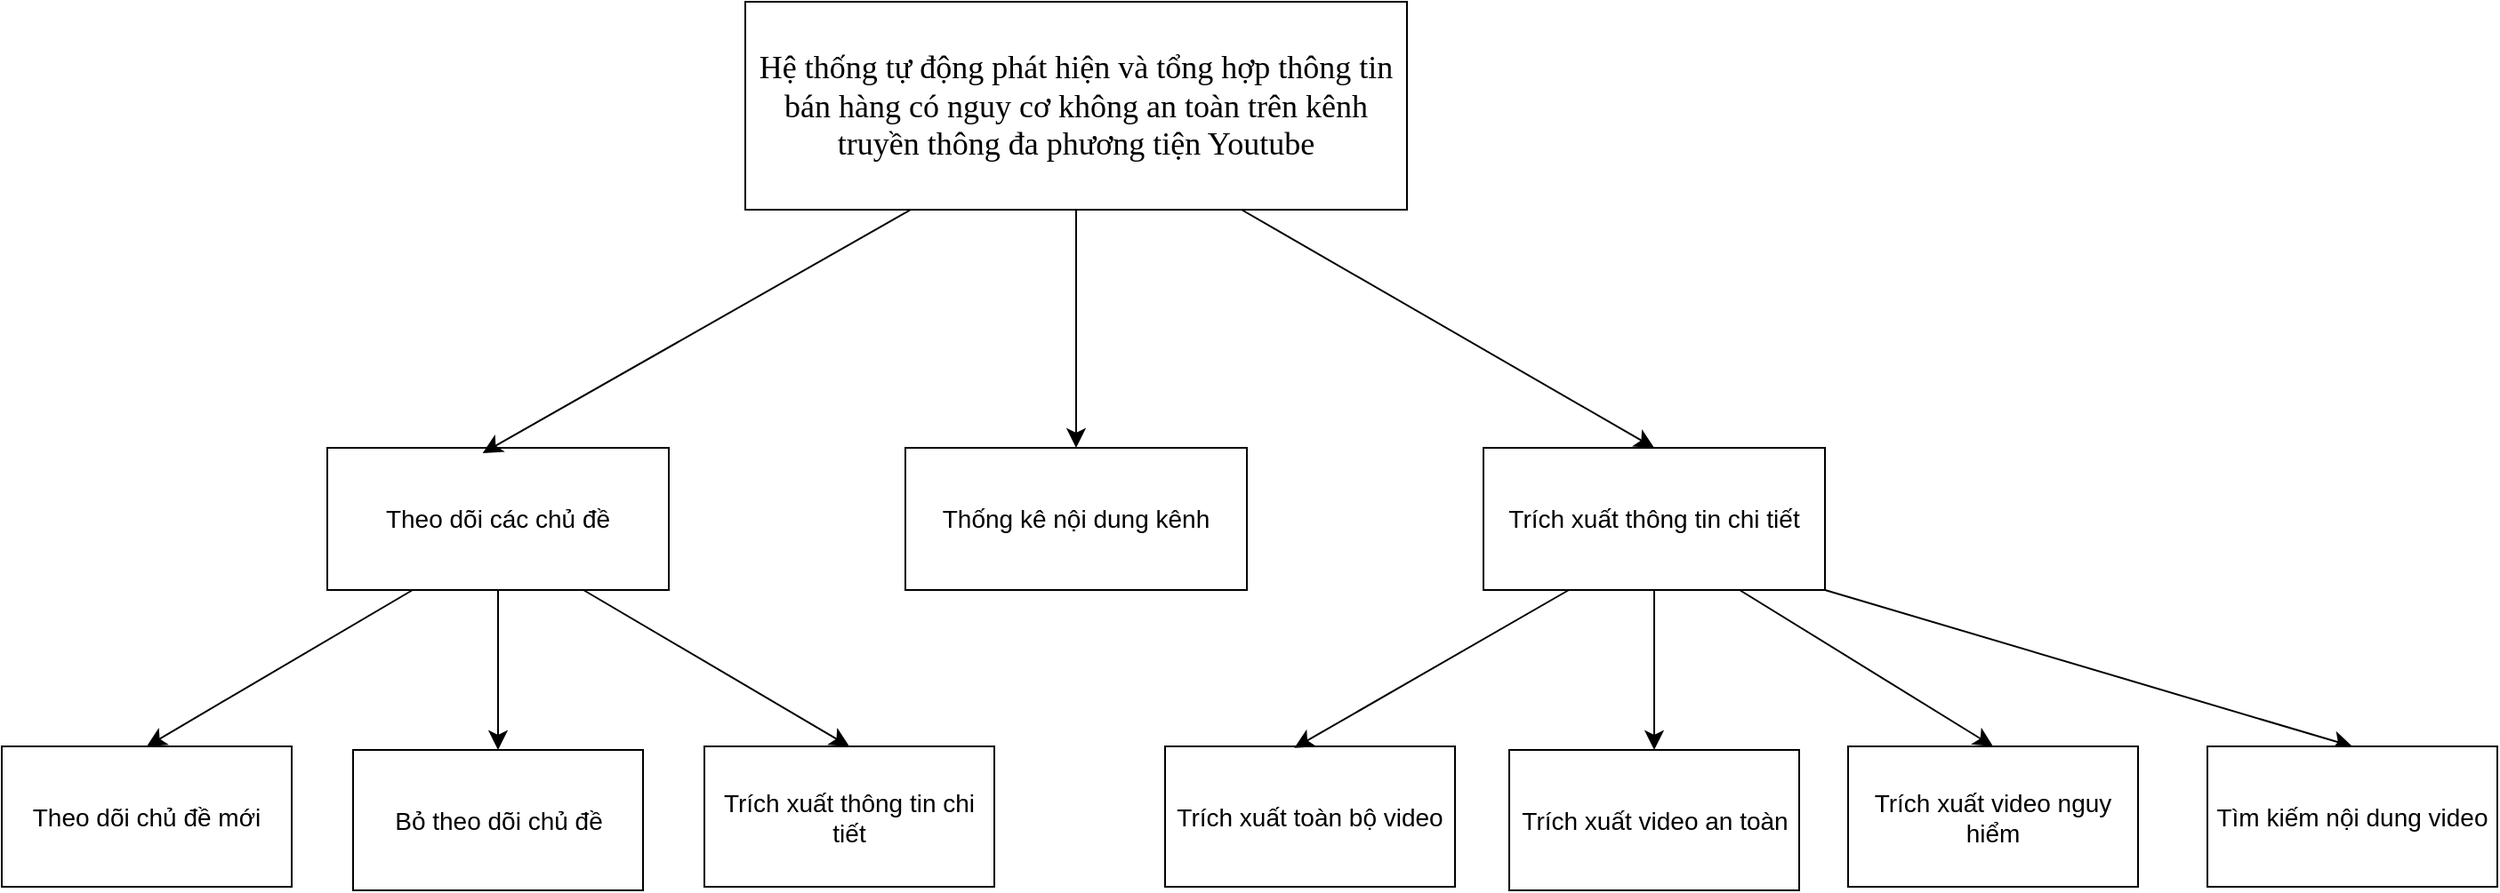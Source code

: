 <mxfile version="26.1.2">
  <diagram name="Trang-1" id="u9R_Ss8v2GXdOh6okT8r">
    <mxGraphModel dx="2887" dy="1727" grid="0" gridSize="10" guides="1" tooltips="1" connect="1" arrows="1" fold="1" page="0" pageScale="1" pageWidth="827" pageHeight="1169" math="0" shadow="0">
      <root>
        <mxCell id="0" />
        <mxCell id="1" parent="0" />
        <mxCell id="uucnDyj_kcVdqsxdAyJv-11" style="edgeStyle=none;curved=1;rounded=0;orthogonalLoop=1;jettySize=auto;html=1;exitX=0.5;exitY=1;exitDx=0;exitDy=0;fontSize=12;startSize=8;endSize=8;" edge="1" parent="1" source="uucnDyj_kcVdqsxdAyJv-1" target="uucnDyj_kcVdqsxdAyJv-6">
          <mxGeometry relative="1" as="geometry" />
        </mxCell>
        <mxCell id="uucnDyj_kcVdqsxdAyJv-13" style="edgeStyle=none;curved=1;rounded=0;orthogonalLoop=1;jettySize=auto;html=1;exitX=0.75;exitY=1;exitDx=0;exitDy=0;entryX=0.5;entryY=0;entryDx=0;entryDy=0;fontSize=12;startSize=8;endSize=8;" edge="1" parent="1" source="uucnDyj_kcVdqsxdAyJv-1" target="uucnDyj_kcVdqsxdAyJv-4">
          <mxGeometry relative="1" as="geometry" />
        </mxCell>
        <mxCell id="uucnDyj_kcVdqsxdAyJv-1" value="&lt;span style=&quot;font-family: &amp;quot;Times New Roman&amp;quot;, serif;&quot; lang=&quot;DE&quot;&gt;&lt;font style=&quot;font-size: 18px;&quot;&gt;Hệ thống tự động phát hiện và tổng hợp thông tin&lt;br&gt;bán hàng có nguy cơ không an toàn trên kênh truyền thông đa phương tiện Youtube&lt;/font&gt;&lt;/span&gt;" style="rounded=0;whiteSpace=wrap;html=1;fontSize=12;" vertex="1" parent="1">
          <mxGeometry x="-564" y="-561" width="372" height="117" as="geometry" />
        </mxCell>
        <mxCell id="uucnDyj_kcVdqsxdAyJv-30" style="edgeStyle=none;curved=1;rounded=0;orthogonalLoop=1;jettySize=auto;html=1;exitX=0.5;exitY=1;exitDx=0;exitDy=0;entryX=0.5;entryY=0;entryDx=0;entryDy=0;fontSize=12;startSize=8;endSize=8;" edge="1" parent="1" source="uucnDyj_kcVdqsxdAyJv-4" target="uucnDyj_kcVdqsxdAyJv-22">
          <mxGeometry relative="1" as="geometry" />
        </mxCell>
        <mxCell id="uucnDyj_kcVdqsxdAyJv-31" style="edgeStyle=none;curved=1;rounded=0;orthogonalLoop=1;jettySize=auto;html=1;exitX=0.75;exitY=1;exitDx=0;exitDy=0;entryX=0.5;entryY=0;entryDx=0;entryDy=0;fontSize=12;startSize=8;endSize=8;" edge="1" parent="1" source="uucnDyj_kcVdqsxdAyJv-4" target="uucnDyj_kcVdqsxdAyJv-20">
          <mxGeometry relative="1" as="geometry" />
        </mxCell>
        <mxCell id="uucnDyj_kcVdqsxdAyJv-32" style="edgeStyle=none;curved=1;rounded=0;orthogonalLoop=1;jettySize=auto;html=1;exitX=1;exitY=1;exitDx=0;exitDy=0;entryX=0.5;entryY=0;entryDx=0;entryDy=0;fontSize=12;startSize=8;endSize=8;" edge="1" parent="1" source="uucnDyj_kcVdqsxdAyJv-4" target="uucnDyj_kcVdqsxdAyJv-23">
          <mxGeometry relative="1" as="geometry" />
        </mxCell>
        <mxCell id="uucnDyj_kcVdqsxdAyJv-4" value="&lt;font style=&quot;font-size: 14px;&quot;&gt;Trích xuất thông tin chi tiết&lt;/font&gt;" style="rounded=0;whiteSpace=wrap;html=1;" vertex="1" parent="1">
          <mxGeometry x="-149" y="-310" width="192" height="80" as="geometry" />
        </mxCell>
        <mxCell id="uucnDyj_kcVdqsxdAyJv-6" value="&lt;span style=&quot;font-size: 14px;&quot;&gt;Thống kê nội dung kênh&lt;/span&gt;" style="rounded=0;whiteSpace=wrap;html=1;" vertex="1" parent="1">
          <mxGeometry x="-474" y="-310" width="192" height="80" as="geometry" />
        </mxCell>
        <mxCell id="uucnDyj_kcVdqsxdAyJv-26" style="edgeStyle=none;curved=1;rounded=0;orthogonalLoop=1;jettySize=auto;html=1;exitX=0.25;exitY=1;exitDx=0;exitDy=0;entryX=0.5;entryY=0;entryDx=0;entryDy=0;fontSize=12;startSize=8;endSize=8;" edge="1" parent="1" source="uucnDyj_kcVdqsxdAyJv-8" target="uucnDyj_kcVdqsxdAyJv-15">
          <mxGeometry relative="1" as="geometry" />
        </mxCell>
        <mxCell id="uucnDyj_kcVdqsxdAyJv-27" style="edgeStyle=none;curved=1;rounded=0;orthogonalLoop=1;jettySize=auto;html=1;exitX=0.5;exitY=1;exitDx=0;exitDy=0;entryX=0.5;entryY=0;entryDx=0;entryDy=0;fontSize=12;startSize=8;endSize=8;" edge="1" parent="1" source="uucnDyj_kcVdqsxdAyJv-8" target="uucnDyj_kcVdqsxdAyJv-16">
          <mxGeometry relative="1" as="geometry" />
        </mxCell>
        <mxCell id="uucnDyj_kcVdqsxdAyJv-28" style="edgeStyle=none;curved=1;rounded=0;orthogonalLoop=1;jettySize=auto;html=1;exitX=0.75;exitY=1;exitDx=0;exitDy=0;entryX=0.5;entryY=0;entryDx=0;entryDy=0;fontSize=12;startSize=8;endSize=8;" edge="1" parent="1" source="uucnDyj_kcVdqsxdAyJv-8" target="uucnDyj_kcVdqsxdAyJv-17">
          <mxGeometry relative="1" as="geometry" />
        </mxCell>
        <mxCell id="uucnDyj_kcVdqsxdAyJv-8" value="&lt;span style=&quot;font-size: 14px;&quot;&gt;Theo dõi các chủ đề&lt;/span&gt;" style="rounded=0;whiteSpace=wrap;html=1;" vertex="1" parent="1">
          <mxGeometry x="-799" y="-310" width="192" height="80" as="geometry" />
        </mxCell>
        <mxCell id="uucnDyj_kcVdqsxdAyJv-12" style="edgeStyle=none;curved=1;rounded=0;orthogonalLoop=1;jettySize=auto;html=1;exitX=0.25;exitY=1;exitDx=0;exitDy=0;entryX=0.455;entryY=0.037;entryDx=0;entryDy=0;entryPerimeter=0;fontSize=12;startSize=8;endSize=8;" edge="1" parent="1" source="uucnDyj_kcVdqsxdAyJv-1" target="uucnDyj_kcVdqsxdAyJv-8">
          <mxGeometry relative="1" as="geometry" />
        </mxCell>
        <mxCell id="uucnDyj_kcVdqsxdAyJv-15" value="&lt;span style=&quot;font-size: 14px;&quot;&gt;Theo dõi chủ đề mới&lt;/span&gt;" style="rounded=0;whiteSpace=wrap;html=1;" vertex="1" parent="1">
          <mxGeometry x="-982" y="-142" width="163" height="79" as="geometry" />
        </mxCell>
        <mxCell id="uucnDyj_kcVdqsxdAyJv-16" value="&lt;span style=&quot;font-size: 14px;&quot;&gt;Bỏ theo dõi chủ đề&lt;/span&gt;" style="rounded=0;whiteSpace=wrap;html=1;" vertex="1" parent="1">
          <mxGeometry x="-784.5" y="-140" width="163" height="79" as="geometry" />
        </mxCell>
        <mxCell id="uucnDyj_kcVdqsxdAyJv-17" value="&lt;span style=&quot;font-size: 14px;&quot;&gt;Trích xuất thông tin chi tiết&lt;/span&gt;" style="rounded=0;whiteSpace=wrap;html=1;" vertex="1" parent="1">
          <mxGeometry x="-587" y="-142" width="163" height="79" as="geometry" />
        </mxCell>
        <mxCell id="uucnDyj_kcVdqsxdAyJv-19" value="&lt;span style=&quot;font-size: 14px;&quot;&gt;Trích xuất toàn bộ video&lt;/span&gt;" style="rounded=0;whiteSpace=wrap;html=1;" vertex="1" parent="1">
          <mxGeometry x="-328" y="-142" width="163" height="79" as="geometry" />
        </mxCell>
        <mxCell id="uucnDyj_kcVdqsxdAyJv-20" value="&lt;span style=&quot;font-size: 14px;&quot;&gt;Trích xuất video nguy hiểm&lt;/span&gt;" style="rounded=0;whiteSpace=wrap;html=1;" vertex="1" parent="1">
          <mxGeometry x="56" y="-142" width="163" height="79" as="geometry" />
        </mxCell>
        <mxCell id="uucnDyj_kcVdqsxdAyJv-22" value="&lt;span style=&quot;font-size: 14px;&quot;&gt;Trích xuất video an toàn&lt;/span&gt;" style="rounded=0;whiteSpace=wrap;html=1;" vertex="1" parent="1">
          <mxGeometry x="-134.5" y="-140" width="163" height="79" as="geometry" />
        </mxCell>
        <mxCell id="uucnDyj_kcVdqsxdAyJv-23" value="&lt;span style=&quot;font-size: 14px;&quot;&gt;Tìm kiếm nội dung video&lt;/span&gt;" style="rounded=0;whiteSpace=wrap;html=1;" vertex="1" parent="1">
          <mxGeometry x="258" y="-142" width="163" height="79" as="geometry" />
        </mxCell>
        <mxCell id="uucnDyj_kcVdqsxdAyJv-29" style="edgeStyle=none;curved=1;rounded=0;orthogonalLoop=1;jettySize=auto;html=1;exitX=0.25;exitY=1;exitDx=0;exitDy=0;entryX=0.446;entryY=0.011;entryDx=0;entryDy=0;entryPerimeter=0;fontSize=12;startSize=8;endSize=8;" edge="1" parent="1" source="uucnDyj_kcVdqsxdAyJv-4" target="uucnDyj_kcVdqsxdAyJv-19">
          <mxGeometry relative="1" as="geometry" />
        </mxCell>
      </root>
    </mxGraphModel>
  </diagram>
</mxfile>
